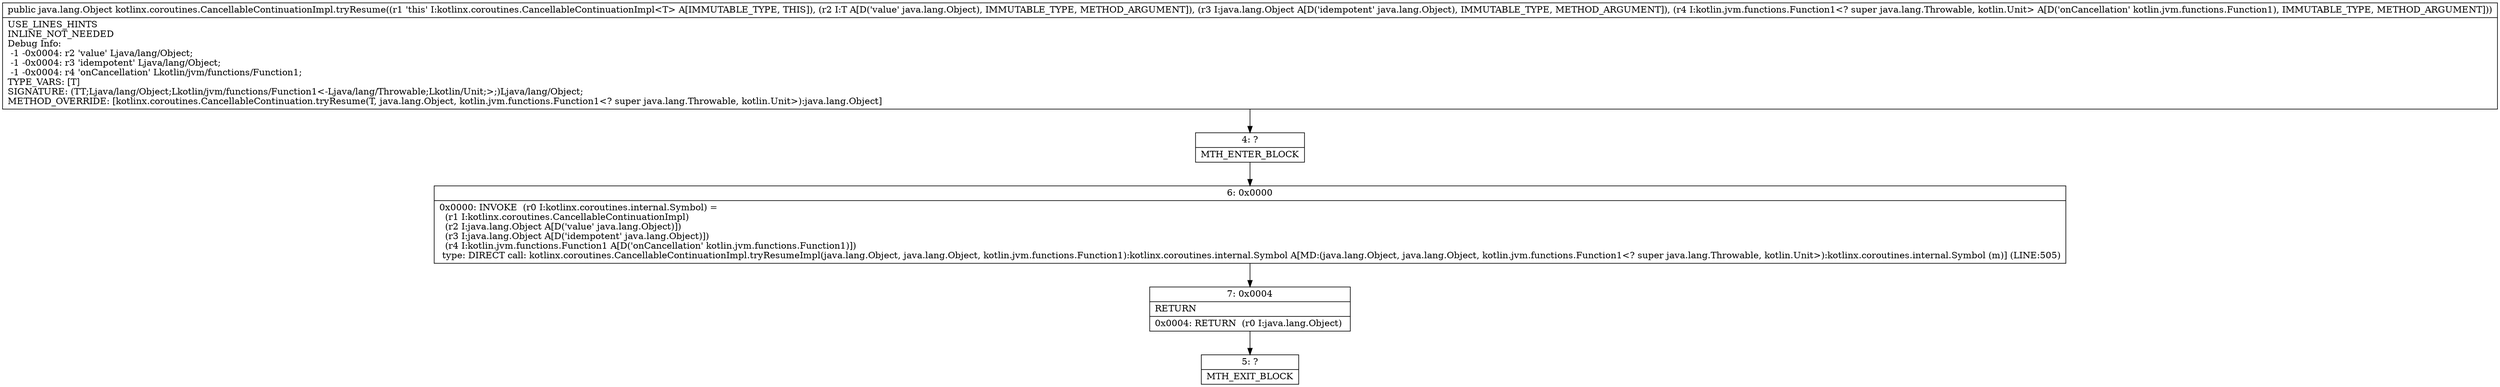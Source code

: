 digraph "CFG forkotlinx.coroutines.CancellableContinuationImpl.tryResume(Ljava\/lang\/Object;Ljava\/lang\/Object;Lkotlin\/jvm\/functions\/Function1;)Ljava\/lang\/Object;" {
Node_4 [shape=record,label="{4\:\ ?|MTH_ENTER_BLOCK\l}"];
Node_6 [shape=record,label="{6\:\ 0x0000|0x0000: INVOKE  (r0 I:kotlinx.coroutines.internal.Symbol) = \l  (r1 I:kotlinx.coroutines.CancellableContinuationImpl)\l  (r2 I:java.lang.Object A[D('value' java.lang.Object)])\l  (r3 I:java.lang.Object A[D('idempotent' java.lang.Object)])\l  (r4 I:kotlin.jvm.functions.Function1 A[D('onCancellation' kotlin.jvm.functions.Function1)])\l type: DIRECT call: kotlinx.coroutines.CancellableContinuationImpl.tryResumeImpl(java.lang.Object, java.lang.Object, kotlin.jvm.functions.Function1):kotlinx.coroutines.internal.Symbol A[MD:(java.lang.Object, java.lang.Object, kotlin.jvm.functions.Function1\<? super java.lang.Throwable, kotlin.Unit\>):kotlinx.coroutines.internal.Symbol (m)] (LINE:505)\l}"];
Node_7 [shape=record,label="{7\:\ 0x0004|RETURN\l|0x0004: RETURN  (r0 I:java.lang.Object) \l}"];
Node_5 [shape=record,label="{5\:\ ?|MTH_EXIT_BLOCK\l}"];
MethodNode[shape=record,label="{public java.lang.Object kotlinx.coroutines.CancellableContinuationImpl.tryResume((r1 'this' I:kotlinx.coroutines.CancellableContinuationImpl\<T\> A[IMMUTABLE_TYPE, THIS]), (r2 I:T A[D('value' java.lang.Object), IMMUTABLE_TYPE, METHOD_ARGUMENT]), (r3 I:java.lang.Object A[D('idempotent' java.lang.Object), IMMUTABLE_TYPE, METHOD_ARGUMENT]), (r4 I:kotlin.jvm.functions.Function1\<? super java.lang.Throwable, kotlin.Unit\> A[D('onCancellation' kotlin.jvm.functions.Function1), IMMUTABLE_TYPE, METHOD_ARGUMENT]))  | USE_LINES_HINTS\lINLINE_NOT_NEEDED\lDebug Info:\l  \-1 \-0x0004: r2 'value' Ljava\/lang\/Object;\l  \-1 \-0x0004: r3 'idempotent' Ljava\/lang\/Object;\l  \-1 \-0x0004: r4 'onCancellation' Lkotlin\/jvm\/functions\/Function1;\lTYPE_VARS: [T]\lSIGNATURE: (TT;Ljava\/lang\/Object;Lkotlin\/jvm\/functions\/Function1\<\-Ljava\/lang\/Throwable;Lkotlin\/Unit;\>;)Ljava\/lang\/Object;\lMETHOD_OVERRIDE: [kotlinx.coroutines.CancellableContinuation.tryResume(T, java.lang.Object, kotlin.jvm.functions.Function1\<? super java.lang.Throwable, kotlin.Unit\>):java.lang.Object]\l}"];
MethodNode -> Node_4;Node_4 -> Node_6;
Node_6 -> Node_7;
Node_7 -> Node_5;
}

